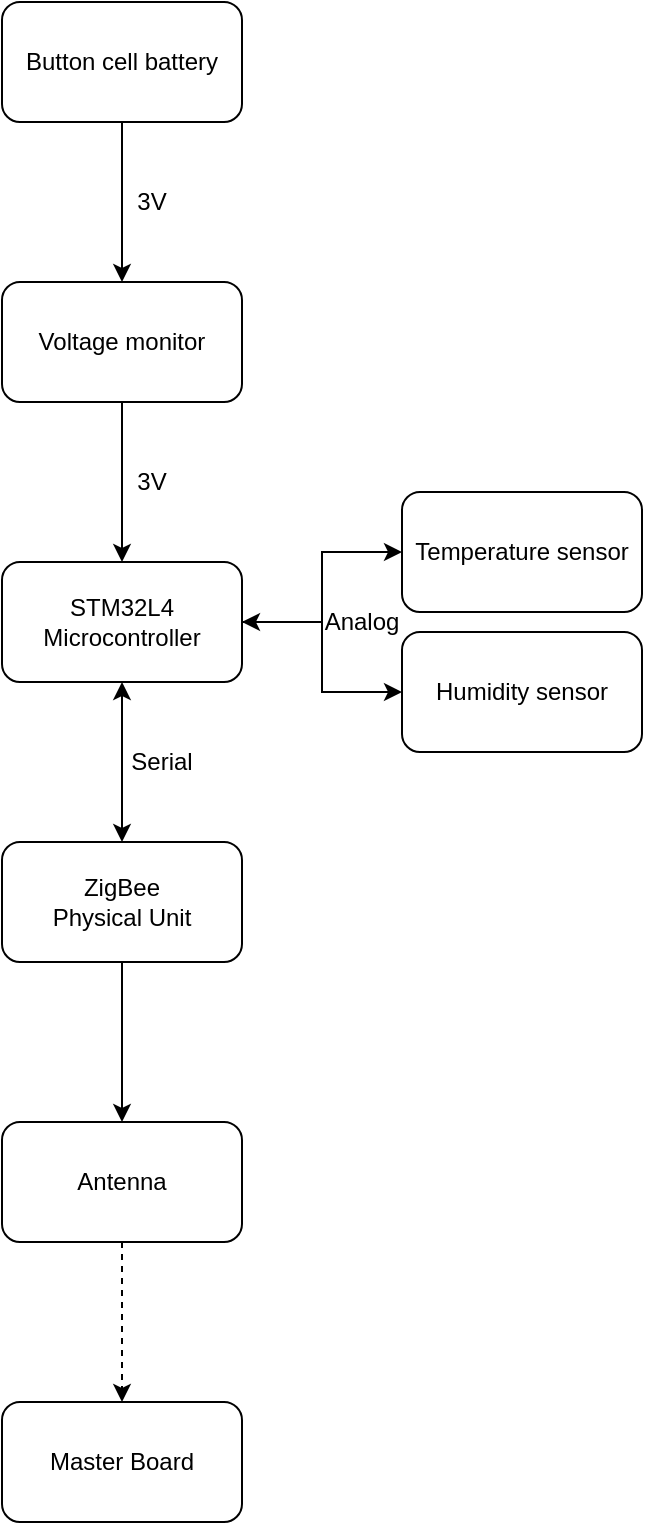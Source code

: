 <mxfile version="13.8.8"><diagram id="VF0hcIUt_izofuQGRIZp" name="Page-1"><mxGraphModel dx="1673" dy="916" grid="1" gridSize="10" guides="1" tooltips="1" connect="1" arrows="1" fold="1" page="1" pageScale="1" pageWidth="850" pageHeight="1100" math="0" shadow="0"><root><mxCell id="0"/><mxCell id="1" parent="0"/><mxCell id="sS56v-xL9RbCrVqiF8uO-3" value="" style="edgeStyle=orthogonalEdgeStyle;rounded=0;orthogonalLoop=1;jettySize=auto;html=1;" edge="1" parent="1" source="sS56v-xL9RbCrVqiF8uO-1" target="sS56v-xL9RbCrVqiF8uO-2"><mxGeometry relative="1" as="geometry"/></mxCell><mxCell id="sS56v-xL9RbCrVqiF8uO-1" value="Button cell battery" style="rounded=1;whiteSpace=wrap;html=1;" vertex="1" parent="1"><mxGeometry x="365" y="40" width="120" height="60" as="geometry"/></mxCell><mxCell id="sS56v-xL9RbCrVqiF8uO-5" value="" style="edgeStyle=orthogonalEdgeStyle;rounded=0;orthogonalLoop=1;jettySize=auto;html=1;" edge="1" parent="1" source="sS56v-xL9RbCrVqiF8uO-2" target="sS56v-xL9RbCrVqiF8uO-4"><mxGeometry relative="1" as="geometry"/></mxCell><mxCell id="sS56v-xL9RbCrVqiF8uO-2" value="Voltage monitor" style="whiteSpace=wrap;html=1;rounded=1;" vertex="1" parent="1"><mxGeometry x="365" y="180" width="120" height="60" as="geometry"/></mxCell><mxCell id="sS56v-xL9RbCrVqiF8uO-7" value="" style="edgeStyle=orthogonalEdgeStyle;rounded=0;orthogonalLoop=1;jettySize=auto;html=1;" edge="1" parent="1" source="sS56v-xL9RbCrVqiF8uO-4" target="sS56v-xL9RbCrVqiF8uO-6"><mxGeometry relative="1" as="geometry"/></mxCell><mxCell id="sS56v-xL9RbCrVqiF8uO-10" style="edgeStyle=orthogonalEdgeStyle;rounded=0;orthogonalLoop=1;jettySize=auto;html=1;exitX=1;exitY=0.5;exitDx=0;exitDy=0;entryX=0;entryY=0.5;entryDx=0;entryDy=0;startArrow=classic;startFill=1;" edge="1" parent="1" source="sS56v-xL9RbCrVqiF8uO-4" target="sS56v-xL9RbCrVqiF8uO-8"><mxGeometry relative="1" as="geometry"/></mxCell><mxCell id="sS56v-xL9RbCrVqiF8uO-15" value="" style="edgeStyle=orthogonalEdgeStyle;rounded=0;orthogonalLoop=1;jettySize=auto;html=1;startArrow=classic;startFill=1;" edge="1" parent="1" source="sS56v-xL9RbCrVqiF8uO-4" target="sS56v-xL9RbCrVqiF8uO-14"><mxGeometry relative="1" as="geometry"/></mxCell><mxCell id="sS56v-xL9RbCrVqiF8uO-4" value="&lt;div&gt;STM32L4&lt;/div&gt;&lt;div&gt;Microcontroller&lt;br&gt;&lt;/div&gt;" style="whiteSpace=wrap;html=1;rounded=1;" vertex="1" parent="1"><mxGeometry x="365" y="320" width="120" height="60" as="geometry"/></mxCell><mxCell id="sS56v-xL9RbCrVqiF8uO-6" value="Temperature sensor" style="whiteSpace=wrap;html=1;rounded=1;" vertex="1" parent="1"><mxGeometry x="565" y="285" width="120" height="60" as="geometry"/></mxCell><mxCell id="sS56v-xL9RbCrVqiF8uO-8" value="Humidity sensor" style="whiteSpace=wrap;html=1;rounded=1;" vertex="1" parent="1"><mxGeometry x="565" y="355" width="120" height="60" as="geometry"/></mxCell><mxCell id="sS56v-xL9RbCrVqiF8uO-11" value="3V" style="text;html=1;strokeColor=none;fillColor=none;align=center;verticalAlign=middle;whiteSpace=wrap;rounded=0;" vertex="1" parent="1"><mxGeometry x="420" y="130" width="40" height="20" as="geometry"/></mxCell><mxCell id="sS56v-xL9RbCrVqiF8uO-12" value="3V" style="text;html=1;strokeColor=none;fillColor=none;align=center;verticalAlign=middle;whiteSpace=wrap;rounded=0;" vertex="1" parent="1"><mxGeometry x="420" y="270" width="40" height="20" as="geometry"/></mxCell><mxCell id="sS56v-xL9RbCrVqiF8uO-13" value="Analog" style="text;html=1;strokeColor=none;fillColor=none;align=center;verticalAlign=middle;whiteSpace=wrap;rounded=0;" vertex="1" parent="1"><mxGeometry x="525" y="340" width="40" height="20" as="geometry"/></mxCell><mxCell id="sS56v-xL9RbCrVqiF8uO-17" value="" style="edgeStyle=orthogonalEdgeStyle;rounded=0;orthogonalLoop=1;jettySize=auto;html=1;startArrow=none;startFill=0;" edge="1" parent="1" source="sS56v-xL9RbCrVqiF8uO-14" target="sS56v-xL9RbCrVqiF8uO-16"><mxGeometry relative="1" as="geometry"/></mxCell><mxCell id="sS56v-xL9RbCrVqiF8uO-14" value="&lt;div&gt;ZigBee&lt;/div&gt;&lt;div&gt;Physical Unit&lt;br&gt;&lt;/div&gt;" style="whiteSpace=wrap;html=1;rounded=1;" vertex="1" parent="1"><mxGeometry x="365" y="460" width="120" height="60" as="geometry"/></mxCell><mxCell id="sS56v-xL9RbCrVqiF8uO-22" value="" style="edgeStyle=orthogonalEdgeStyle;rounded=0;orthogonalLoop=1;jettySize=auto;html=1;startArrow=none;startFill=0;dashed=1;" edge="1" parent="1" source="sS56v-xL9RbCrVqiF8uO-16" target="sS56v-xL9RbCrVqiF8uO-21"><mxGeometry relative="1" as="geometry"/></mxCell><mxCell id="sS56v-xL9RbCrVqiF8uO-16" value="Antenna" style="whiteSpace=wrap;html=1;rounded=1;" vertex="1" parent="1"><mxGeometry x="365" y="600" width="120" height="60" as="geometry"/></mxCell><mxCell id="sS56v-xL9RbCrVqiF8uO-19" value="&lt;div&gt;Serial&lt;/div&gt;" style="text;html=1;strokeColor=none;fillColor=none;align=center;verticalAlign=middle;whiteSpace=wrap;rounded=0;" vertex="1" parent="1"><mxGeometry x="425" y="410" width="40" height="20" as="geometry"/></mxCell><mxCell id="sS56v-xL9RbCrVqiF8uO-21" value="Master Board" style="whiteSpace=wrap;html=1;rounded=1;" vertex="1" parent="1"><mxGeometry x="365" y="740" width="120" height="60" as="geometry"/></mxCell></root></mxGraphModel></diagram></mxfile>